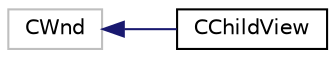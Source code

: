digraph "Graphical Class Hierarchy"
{
  edge [fontname="Helvetica",fontsize="10",labelfontname="Helvetica",labelfontsize="10"];
  node [fontname="Helvetica",fontsize="10",shape=record];
  rankdir="LR";
  Node10 [label="CWnd",height=0.2,width=0.4,color="grey75", fillcolor="white", style="filled"];
  Node10 -> Node0 [dir="back",color="midnightblue",fontsize="10",style="solid",fontname="Helvetica"];
  Node0 [label="CChildView",height=0.2,width=0.4,color="black", fillcolor="white", style="filled",URL="$class_c_child_view.html",tooltip="子视窗类CChildView  子视窗是程序中客户区部分，即文本编辑的画布部分 -此类继承自CWnd ..."];
}
